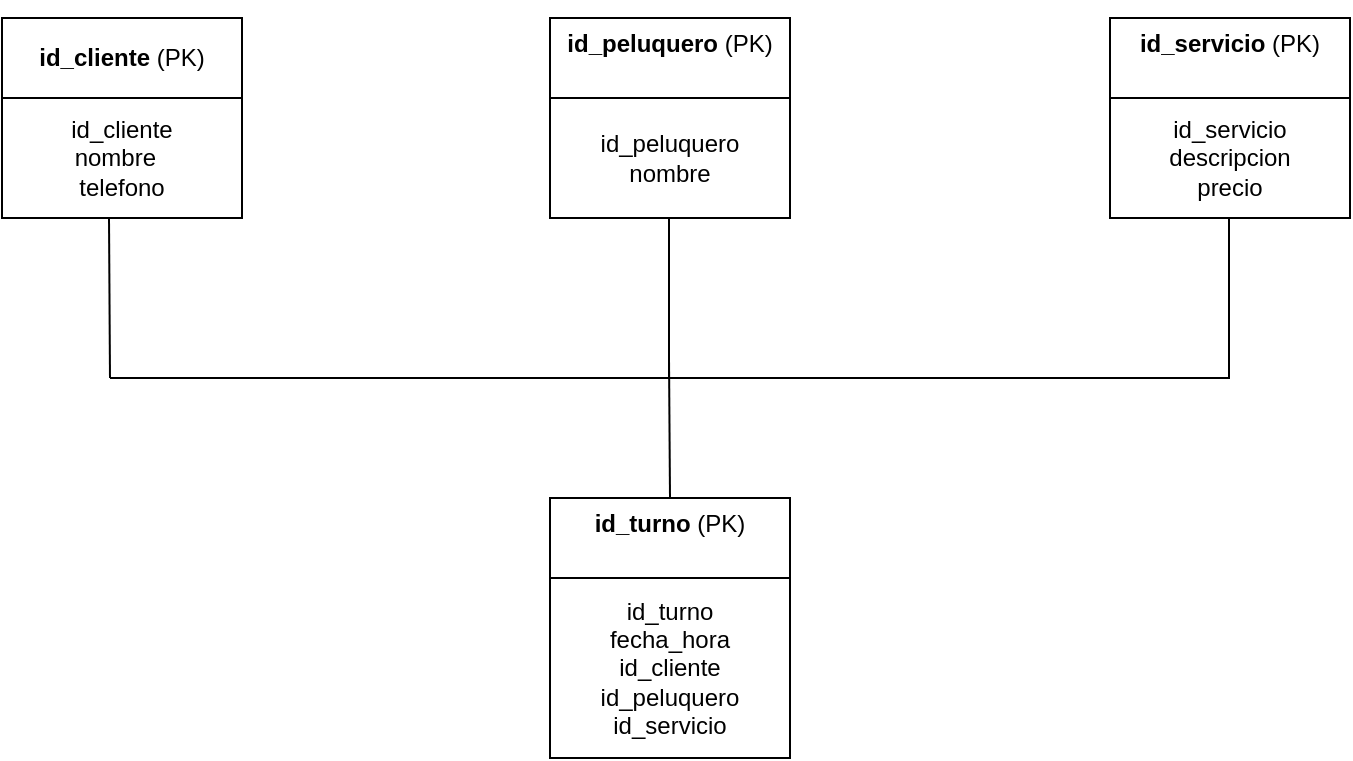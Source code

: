 <mxfile version="27.1.6">
  <diagram name="Página-1" id="z4dVK61h0xA8NZQ1vmAE">
    <mxGraphModel dx="1426" dy="785" grid="1" gridSize="10" guides="1" tooltips="1" connect="1" arrows="1" fold="1" page="1" pageScale="1" pageWidth="827" pageHeight="1169" math="0" shadow="0">
      <root>
        <mxCell id="0" />
        <mxCell id="1" parent="0" />
        <mxCell id="Q8J3NBIrmdFLw5TyoM4v-1" value="&lt;strong data-end=&quot;240&quot; data-start=&quot;226&quot;&gt;id_cliente&lt;/strong&gt; (PK)" style="rounded=0;whiteSpace=wrap;html=1;" vertex="1" parent="1">
          <mxGeometry x="80" y="240" width="120" height="40" as="geometry" />
        </mxCell>
        <mxCell id="Q8J3NBIrmdFLw5TyoM4v-2" value="&#xa;&lt;strong data-end=&quot;304&quot; data-start=&quot;288&quot;&gt;id_peluquero&lt;/strong&gt; (PK)&#xa;&#xa;" style="rounded=0;whiteSpace=wrap;html=1;" vertex="1" parent="1">
          <mxGeometry x="354" y="240" width="120" height="40" as="geometry" />
        </mxCell>
        <mxCell id="Q8J3NBIrmdFLw5TyoM4v-3" value="&#xa;&lt;strong data-end=&quot;355&quot; data-start=&quot;340&quot;&gt;id_servicio&lt;/strong&gt; (PK)&#xa;&#xa;" style="rounded=0;whiteSpace=wrap;html=1;" vertex="1" parent="1">
          <mxGeometry x="634" y="240" width="120" height="40" as="geometry" />
        </mxCell>
        <mxCell id="Q8J3NBIrmdFLw5TyoM4v-4" value="&#xa;&lt;strong data-end=&quot;413&quot; data-start=&quot;401&quot;&gt;id_turno&lt;/strong&gt; (PK)&#xa;&#xa;" style="rounded=0;whiteSpace=wrap;html=1;" vertex="1" parent="1">
          <mxGeometry x="354" y="480" width="120" height="40" as="geometry" />
        </mxCell>
        <mxCell id="Q8J3NBIrmdFLw5TyoM4v-5" value="" style="endArrow=none;html=1;rounded=0;entryX=0.5;entryY=1;entryDx=0;entryDy=0;" edge="1" parent="1">
          <mxGeometry width="50" height="50" relative="1" as="geometry">
            <mxPoint x="134" y="420" as="sourcePoint" />
            <mxPoint x="133.5" y="340" as="targetPoint" />
          </mxGeometry>
        </mxCell>
        <mxCell id="Q8J3NBIrmdFLw5TyoM4v-6" value="" style="endArrow=none;html=1;rounded=0;entryX=0.5;entryY=1;entryDx=0;entryDy=0;" edge="1" parent="1">
          <mxGeometry width="50" height="50" relative="1" as="geometry">
            <mxPoint x="413.5" y="420" as="sourcePoint" />
            <mxPoint x="413.5" y="340" as="targetPoint" />
          </mxGeometry>
        </mxCell>
        <mxCell id="Q8J3NBIrmdFLw5TyoM4v-7" value="" style="endArrow=none;html=1;rounded=0;entryX=0.5;entryY=1;entryDx=0;entryDy=0;" edge="1" parent="1">
          <mxGeometry width="50" height="50" relative="1" as="geometry">
            <mxPoint x="693.5" y="420" as="sourcePoint" />
            <mxPoint x="693.5" y="340" as="targetPoint" />
          </mxGeometry>
        </mxCell>
        <mxCell id="Q8J3NBIrmdFLw5TyoM4v-8" value="" style="endArrow=none;html=1;rounded=0;" edge="1" parent="1">
          <mxGeometry width="50" height="50" relative="1" as="geometry">
            <mxPoint x="694" y="420" as="sourcePoint" />
            <mxPoint x="134" y="420" as="targetPoint" />
          </mxGeometry>
        </mxCell>
        <mxCell id="Q8J3NBIrmdFLw5TyoM4v-9" value="" style="endArrow=none;html=1;rounded=0;entryX=0.5;entryY=1;entryDx=0;entryDy=0;" edge="1" parent="1">
          <mxGeometry width="50" height="50" relative="1" as="geometry">
            <mxPoint x="414" y="480" as="sourcePoint" />
            <mxPoint x="413.5" y="410" as="targetPoint" />
          </mxGeometry>
        </mxCell>
        <mxCell id="Q8J3NBIrmdFLw5TyoM4v-11" value="id_cliente&lt;div&gt;nombre&amp;nbsp;&amp;nbsp;&lt;/div&gt;&lt;div&gt;telefono&lt;/div&gt;" style="rounded=0;whiteSpace=wrap;html=1;" vertex="1" parent="1">
          <mxGeometry x="80" y="280" width="120" height="60" as="geometry" />
        </mxCell>
        <mxCell id="Q8J3NBIrmdFLw5TyoM4v-14" value="id_peluquero&lt;div&gt;nombre&lt;/div&gt;" style="rounded=0;whiteSpace=wrap;html=1;" vertex="1" parent="1">
          <mxGeometry x="354" y="280" width="120" height="60" as="geometry" />
        </mxCell>
        <mxCell id="Q8J3NBIrmdFLw5TyoM4v-17" value="id_servicio&lt;div&gt;descripcion&lt;/div&gt;&lt;div&gt;precio&lt;/div&gt;" style="rounded=0;whiteSpace=wrap;html=1;" vertex="1" parent="1">
          <mxGeometry x="634" y="280" width="120" height="60" as="geometry" />
        </mxCell>
        <mxCell id="Q8J3NBIrmdFLw5TyoM4v-20" value="&lt;div&gt;id_turno&lt;/div&gt;&lt;div&gt;fecha_hora&lt;/div&gt;&lt;div&gt;id_cliente&lt;/div&gt;&lt;div&gt;id_peluquero&lt;/div&gt;&lt;div&gt;id_servicio&lt;/div&gt;" style="rounded=0;whiteSpace=wrap;html=1;" vertex="1" parent="1">
          <mxGeometry x="354" y="520" width="120" height="90" as="geometry" />
        </mxCell>
      </root>
    </mxGraphModel>
  </diagram>
</mxfile>
